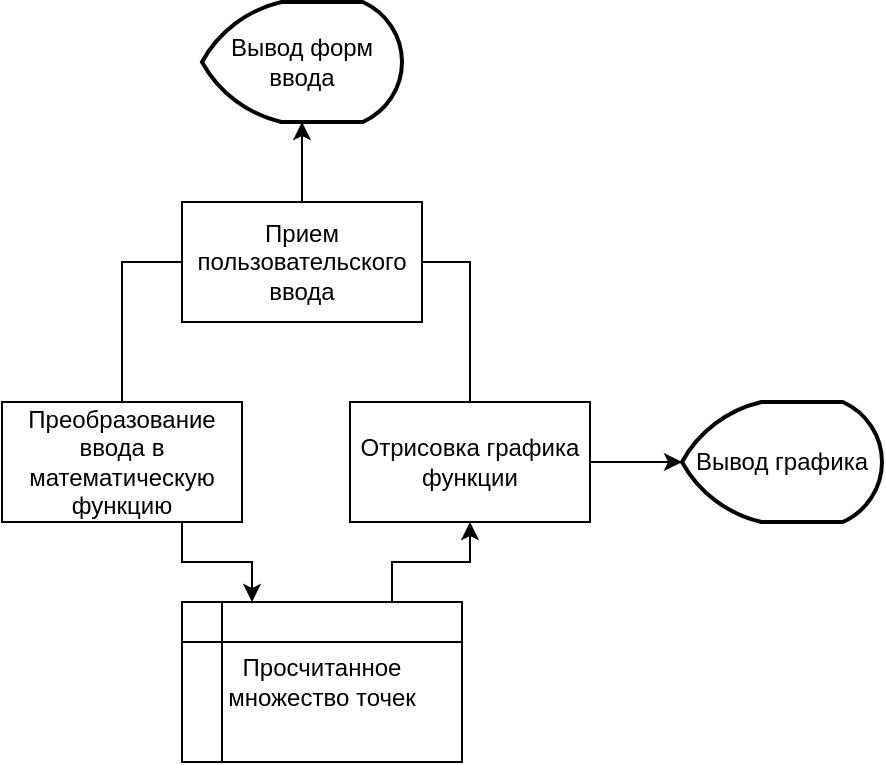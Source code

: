 <mxfile version="24.2.5" type="device">
  <diagram id="C5RBs43oDa-KdzZeNtuy" name="Page-1">
    <mxGraphModel dx="1434" dy="844" grid="1" gridSize="10" guides="1" tooltips="1" connect="1" arrows="1" fold="1" page="1" pageScale="1" pageWidth="827" pageHeight="1169" math="0" shadow="0">
      <root>
        <mxCell id="WIyWlLk6GJQsqaUBKTNV-0" />
        <mxCell id="WIyWlLk6GJQsqaUBKTNV-1" parent="WIyWlLk6GJQsqaUBKTNV-0" />
        <mxCell id="0qkHTDtg_8-eYB2cNuwW-4" style="edgeStyle=orthogonalEdgeStyle;rounded=0;orthogonalLoop=1;jettySize=auto;html=1;exitX=1;exitY=0.5;exitDx=0;exitDy=0;entryX=0.5;entryY=0;entryDx=0;entryDy=0;endArrow=none;endFill=0;" edge="1" parent="WIyWlLk6GJQsqaUBKTNV-1" source="0qkHTDtg_8-eYB2cNuwW-0" target="0qkHTDtg_8-eYB2cNuwW-2">
          <mxGeometry relative="1" as="geometry" />
        </mxCell>
        <mxCell id="0qkHTDtg_8-eYB2cNuwW-0" value="Прием пользовательского ввода" style="rounded=0;whiteSpace=wrap;html=1;" vertex="1" parent="WIyWlLk6GJQsqaUBKTNV-1">
          <mxGeometry x="330" y="220" width="120" height="60" as="geometry" />
        </mxCell>
        <mxCell id="0qkHTDtg_8-eYB2cNuwW-3" style="edgeStyle=orthogonalEdgeStyle;rounded=0;orthogonalLoop=1;jettySize=auto;html=1;exitX=0.5;exitY=0;exitDx=0;exitDy=0;entryX=0;entryY=0.5;entryDx=0;entryDy=0;endArrow=none;endFill=0;" edge="1" parent="WIyWlLk6GJQsqaUBKTNV-1" source="0qkHTDtg_8-eYB2cNuwW-1" target="0qkHTDtg_8-eYB2cNuwW-0">
          <mxGeometry relative="1" as="geometry" />
        </mxCell>
        <mxCell id="0qkHTDtg_8-eYB2cNuwW-7" style="edgeStyle=orthogonalEdgeStyle;rounded=0;orthogonalLoop=1;jettySize=auto;html=1;exitX=0.75;exitY=1;exitDx=0;exitDy=0;entryX=0.25;entryY=0;entryDx=0;entryDy=0;" edge="1" parent="WIyWlLk6GJQsqaUBKTNV-1" source="0qkHTDtg_8-eYB2cNuwW-1" target="0qkHTDtg_8-eYB2cNuwW-6">
          <mxGeometry relative="1" as="geometry" />
        </mxCell>
        <mxCell id="0qkHTDtg_8-eYB2cNuwW-1" value="Преобразование ввода в математическую функцию" style="rounded=0;whiteSpace=wrap;html=1;" vertex="1" parent="WIyWlLk6GJQsqaUBKTNV-1">
          <mxGeometry x="240" y="320" width="120" height="60" as="geometry" />
        </mxCell>
        <mxCell id="0qkHTDtg_8-eYB2cNuwW-2" value="Отрисовка графика функции" style="rounded=0;whiteSpace=wrap;html=1;" vertex="1" parent="WIyWlLk6GJQsqaUBKTNV-1">
          <mxGeometry x="414" y="320" width="120" height="60" as="geometry" />
        </mxCell>
        <mxCell id="0qkHTDtg_8-eYB2cNuwW-8" style="edgeStyle=orthogonalEdgeStyle;rounded=0;orthogonalLoop=1;jettySize=auto;html=1;exitX=0.75;exitY=0;exitDx=0;exitDy=0;entryX=0.5;entryY=1;entryDx=0;entryDy=0;" edge="1" parent="WIyWlLk6GJQsqaUBKTNV-1" source="0qkHTDtg_8-eYB2cNuwW-6" target="0qkHTDtg_8-eYB2cNuwW-2">
          <mxGeometry relative="1" as="geometry" />
        </mxCell>
        <mxCell id="0qkHTDtg_8-eYB2cNuwW-6" value="Просчитанное множество точек" style="shape=internalStorage;whiteSpace=wrap;html=1;backgroundOutline=1;" vertex="1" parent="WIyWlLk6GJQsqaUBKTNV-1">
          <mxGeometry x="330" y="420" width="140" height="80" as="geometry" />
        </mxCell>
        <mxCell id="0qkHTDtg_8-eYB2cNuwW-9" value="Вывод форм ввода" style="strokeWidth=2;html=1;shape=mxgraph.flowchart.display;whiteSpace=wrap;" vertex="1" parent="WIyWlLk6GJQsqaUBKTNV-1">
          <mxGeometry x="340" y="120" width="100" height="60" as="geometry" />
        </mxCell>
        <mxCell id="0qkHTDtg_8-eYB2cNuwW-10" style="edgeStyle=orthogonalEdgeStyle;rounded=0;orthogonalLoop=1;jettySize=auto;html=1;exitX=0.5;exitY=0;exitDx=0;exitDy=0;entryX=0.5;entryY=1;entryDx=0;entryDy=0;entryPerimeter=0;" edge="1" parent="WIyWlLk6GJQsqaUBKTNV-1" source="0qkHTDtg_8-eYB2cNuwW-0" target="0qkHTDtg_8-eYB2cNuwW-9">
          <mxGeometry relative="1" as="geometry" />
        </mxCell>
        <mxCell id="0qkHTDtg_8-eYB2cNuwW-11" value="Вывод графика" style="strokeWidth=2;html=1;shape=mxgraph.flowchart.display;whiteSpace=wrap;" vertex="1" parent="WIyWlLk6GJQsqaUBKTNV-1">
          <mxGeometry x="580" y="320" width="100" height="60" as="geometry" />
        </mxCell>
        <mxCell id="0qkHTDtg_8-eYB2cNuwW-12" style="edgeStyle=orthogonalEdgeStyle;rounded=0;orthogonalLoop=1;jettySize=auto;html=1;exitX=1;exitY=0.5;exitDx=0;exitDy=0;entryX=0;entryY=0.5;entryDx=0;entryDy=0;entryPerimeter=0;" edge="1" parent="WIyWlLk6GJQsqaUBKTNV-1" source="0qkHTDtg_8-eYB2cNuwW-2" target="0qkHTDtg_8-eYB2cNuwW-11">
          <mxGeometry relative="1" as="geometry" />
        </mxCell>
      </root>
    </mxGraphModel>
  </diagram>
</mxfile>
